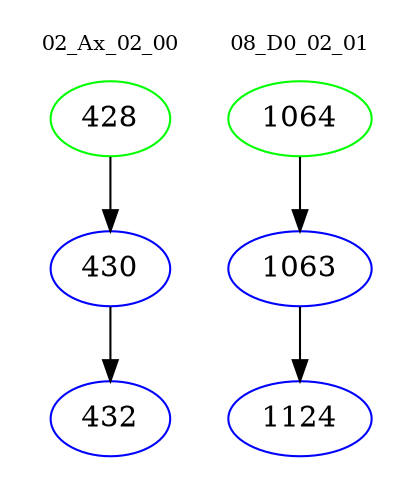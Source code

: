 digraph{
subgraph cluster_0 {
color = white
label = "02_Ax_02_00";
fontsize=10;
T0_428 [label="428", color="green"]
T0_428 -> T0_430 [color="black"]
T0_430 [label="430", color="blue"]
T0_430 -> T0_432 [color="black"]
T0_432 [label="432", color="blue"]
}
subgraph cluster_1 {
color = white
label = "08_D0_02_01";
fontsize=10;
T1_1064 [label="1064", color="green"]
T1_1064 -> T1_1063 [color="black"]
T1_1063 [label="1063", color="blue"]
T1_1063 -> T1_1124 [color="black"]
T1_1124 [label="1124", color="blue"]
}
}

